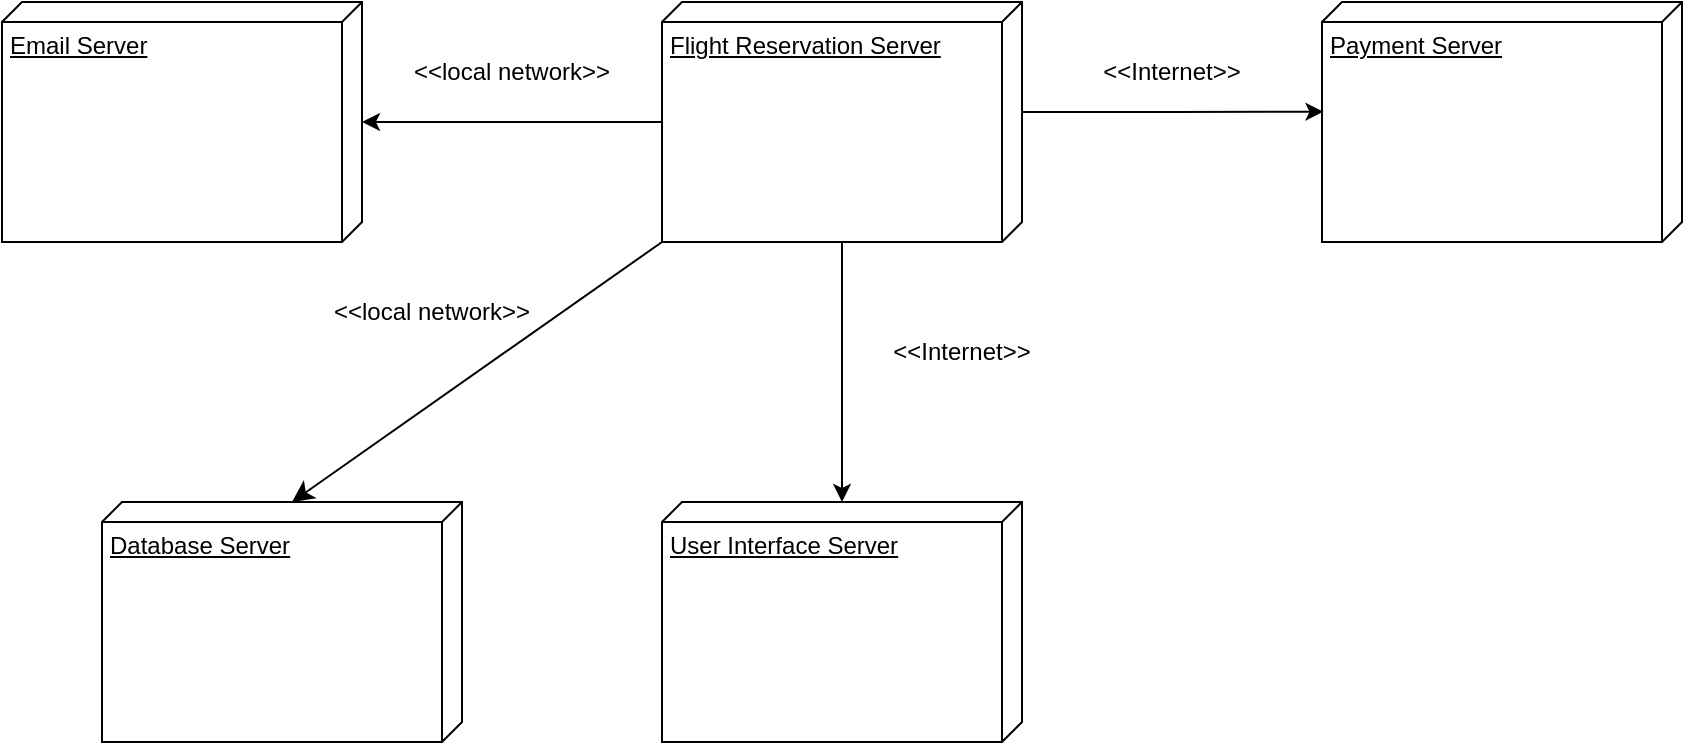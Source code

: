 <mxfile version="22.1.5" type="device">
  <diagram name="Page-1" id="ea6zZCIc9monIfhDBaEH">
    <mxGraphModel dx="803" dy="811" grid="1" gridSize="10" guides="1" tooltips="1" connect="1" arrows="1" fold="1" page="1" pageScale="1" pageWidth="850" pageHeight="1100" math="0" shadow="0">
      <root>
        <mxCell id="0" />
        <mxCell id="1" parent="0" />
        <mxCell id="0-Fdb70XN8P0v6M-6uxU-6" style="edgeStyle=orthogonalEdgeStyle;rounded=0;orthogonalLoop=1;jettySize=auto;html=1;" edge="1" parent="1" source="0-Fdb70XN8P0v6M-6uxU-1" target="0-Fdb70XN8P0v6M-6uxU-2">
          <mxGeometry relative="1" as="geometry" />
        </mxCell>
        <mxCell id="0-Fdb70XN8P0v6M-6uxU-9" style="edgeStyle=orthogonalEdgeStyle;rounded=0;orthogonalLoop=1;jettySize=auto;html=1;" edge="1" parent="1" source="0-Fdb70XN8P0v6M-6uxU-1" target="0-Fdb70XN8P0v6M-6uxU-4">
          <mxGeometry relative="1" as="geometry" />
        </mxCell>
        <mxCell id="0-Fdb70XN8P0v6M-6uxU-1" value="Flight Reservation Server" style="verticalAlign=top;align=left;spacingTop=8;spacingLeft=2;spacingRight=12;shape=cube;size=10;direction=south;fontStyle=4;html=1;whiteSpace=wrap;" vertex="1" parent="1">
          <mxGeometry x="350" y="50" width="180" height="120" as="geometry" />
        </mxCell>
        <mxCell id="0-Fdb70XN8P0v6M-6uxU-2" value="Email Server" style="verticalAlign=top;align=left;spacingTop=8;spacingLeft=2;spacingRight=12;shape=cube;size=10;direction=south;fontStyle=4;html=1;whiteSpace=wrap;" vertex="1" parent="1">
          <mxGeometry x="20" y="50" width="180" height="120" as="geometry" />
        </mxCell>
        <mxCell id="0-Fdb70XN8P0v6M-6uxU-3" value="Database Server" style="verticalAlign=top;align=left;spacingTop=8;spacingLeft=2;spacingRight=12;shape=cube;size=10;direction=south;fontStyle=4;html=1;whiteSpace=wrap;" vertex="1" parent="1">
          <mxGeometry x="70" y="300" width="180" height="120" as="geometry" />
        </mxCell>
        <mxCell id="0-Fdb70XN8P0v6M-6uxU-4" value="User Interface Server" style="verticalAlign=top;align=left;spacingTop=8;spacingLeft=2;spacingRight=12;shape=cube;size=10;direction=south;fontStyle=4;html=1;whiteSpace=wrap;" vertex="1" parent="1">
          <mxGeometry x="350" y="300" width="180" height="120" as="geometry" />
        </mxCell>
        <mxCell id="0-Fdb70XN8P0v6M-6uxU-5" value="Payment Server" style="verticalAlign=top;align=left;spacingTop=8;spacingLeft=2;spacingRight=12;shape=cube;size=10;direction=south;fontStyle=4;html=1;whiteSpace=wrap;" vertex="1" parent="1">
          <mxGeometry x="680" y="50" width="180" height="120" as="geometry" />
        </mxCell>
        <mxCell id="0-Fdb70XN8P0v6M-6uxU-11" style="edgeStyle=orthogonalEdgeStyle;rounded=0;orthogonalLoop=1;jettySize=auto;html=1;exitX=0;exitY=0;exitDx=55;exitDy=0;exitPerimeter=0;entryX=0.457;entryY=0.996;entryDx=0;entryDy=0;entryPerimeter=0;" edge="1" parent="1" source="0-Fdb70XN8P0v6M-6uxU-1" target="0-Fdb70XN8P0v6M-6uxU-5">
          <mxGeometry relative="1" as="geometry" />
        </mxCell>
        <mxCell id="0-Fdb70XN8P0v6M-6uxU-12" style="edgeStyle=none;curved=1;rounded=0;orthogonalLoop=1;jettySize=auto;html=1;fontSize=12;startSize=8;endSize=8;entryX=0;entryY=0;entryDx=0;entryDy=85;entryPerimeter=0;" edge="1" parent="1" target="0-Fdb70XN8P0v6M-6uxU-3">
          <mxGeometry relative="1" as="geometry">
            <mxPoint x="220" y="300" as="targetPoint" />
            <mxPoint x="350" y="170" as="sourcePoint" />
          </mxGeometry>
        </mxCell>
        <mxCell id="0-Fdb70XN8P0v6M-6uxU-13" value="&amp;lt;&amp;lt;local network&amp;gt;&amp;gt;" style="text;html=1;strokeColor=none;fillColor=none;align=center;verticalAlign=middle;whiteSpace=wrap;rounded=0;" vertex="1" parent="1">
          <mxGeometry x="200" y="70" width="150" height="30" as="geometry" />
        </mxCell>
        <mxCell id="0-Fdb70XN8P0v6M-6uxU-15" value="&amp;lt;&amp;lt;local network&amp;gt;&amp;gt;" style="text;html=1;strokeColor=none;fillColor=none;align=center;verticalAlign=middle;whiteSpace=wrap;rounded=0;" vertex="1" parent="1">
          <mxGeometry x="160" y="190" width="150" height="30" as="geometry" />
        </mxCell>
        <mxCell id="0-Fdb70XN8P0v6M-6uxU-16" value="&amp;lt;&amp;lt;Internet&amp;gt;&amp;gt;" style="text;html=1;strokeColor=none;fillColor=none;align=center;verticalAlign=middle;whiteSpace=wrap;rounded=0;" vertex="1" parent="1">
          <mxGeometry x="425" y="210" width="150" height="30" as="geometry" />
        </mxCell>
        <mxCell id="0-Fdb70XN8P0v6M-6uxU-17" value="&amp;lt;&amp;lt;Internet&amp;gt;&amp;gt;" style="text;html=1;strokeColor=none;fillColor=none;align=center;verticalAlign=middle;whiteSpace=wrap;rounded=0;" vertex="1" parent="1">
          <mxGeometry x="530" y="70" width="150" height="30" as="geometry" />
        </mxCell>
      </root>
    </mxGraphModel>
  </diagram>
</mxfile>
